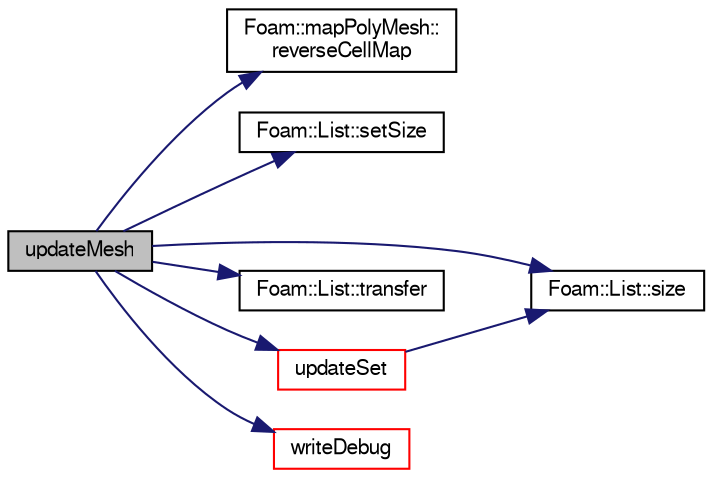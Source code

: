 digraph "updateMesh"
{
  bgcolor="transparent";
  edge [fontname="FreeSans",fontsize="10",labelfontname="FreeSans",labelfontsize="10"];
  node [fontname="FreeSans",fontsize="10",shape=record];
  rankdir="LR";
  Node3066 [label="updateMesh",height=0.2,width=0.4,color="black", fillcolor="grey75", style="filled", fontcolor="black"];
  Node3066 -> Node3067 [color="midnightblue",fontsize="10",style="solid",fontname="FreeSans"];
  Node3067 [label="Foam::mapPolyMesh::\lreverseCellMap",height=0.2,width=0.4,color="black",URL="$a27386.html#a89843f27b1311c10f35810e3dc692061",tooltip="Reverse cell map. "];
  Node3066 -> Node3068 [color="midnightblue",fontsize="10",style="solid",fontname="FreeSans"];
  Node3068 [label="Foam::List::setSize",height=0.2,width=0.4,color="black",URL="$a25694.html#aedb985ffeaf1bdbfeccc2a8730405703",tooltip="Reset size of List. "];
  Node3066 -> Node3069 [color="midnightblue",fontsize="10",style="solid",fontname="FreeSans"];
  Node3069 [label="Foam::List::size",height=0.2,width=0.4,color="black",URL="$a25694.html#a8a5f6fa29bd4b500caf186f60245b384",tooltip="Override size to be inconsistent with allocated storage. "];
  Node3066 -> Node3070 [color="midnightblue",fontsize="10",style="solid",fontname="FreeSans"];
  Node3070 [label="Foam::List::transfer",height=0.2,width=0.4,color="black",URL="$a25694.html#a25ad1d2084d16b234b0cf91c07e832c0",tooltip="Transfer the contents of the argument List into this list. "];
  Node3066 -> Node3071 [color="midnightblue",fontsize="10",style="solid",fontname="FreeSans"];
  Node3071 [label="updateSet",height=0.2,width=0.4,color="red",URL="$a25442.html#afc9e2e914d3928dd7281d2ac71452052",tooltip="Sort addressing and make cellSet part consistent with addressing. "];
  Node3071 -> Node3069 [color="midnightblue",fontsize="10",style="solid",fontname="FreeSans"];
  Node3066 -> Node3384 [color="midnightblue",fontsize="10",style="solid",fontname="FreeSans"];
  Node3384 [label="writeDebug",height=0.2,width=0.4,color="red",URL="$a25442.html#ac2ad209fd237c922034b7caa5bda5048",tooltip="Write maxLen items with label and coordinates. "];
}
